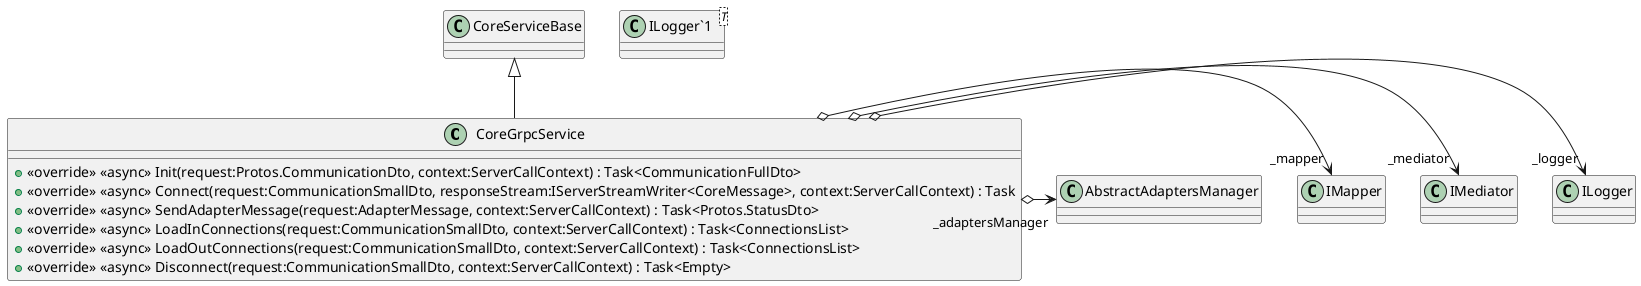@startuml
class CoreGrpcService {
    + <<override>> <<async>> Init(request:Protos.CommunicationDto, context:ServerCallContext) : Task<CommunicationFullDto>
    + <<override>> <<async>> Connect(request:CommunicationSmallDto, responseStream:IServerStreamWriter<CoreMessage>, context:ServerCallContext) : Task
    + <<override>> <<async>> SendAdapterMessage(request:AdapterMessage, context:ServerCallContext) : Task<Protos.StatusDto>
    + <<override>> <<async>> LoadInConnections(request:CommunicationSmallDto, context:ServerCallContext) : Task<ConnectionsList>
    + <<override>> <<async>> LoadOutConnections(request:CommunicationSmallDto, context:ServerCallContext) : Task<ConnectionsList>
    + <<override>> <<async>> Disconnect(request:CommunicationSmallDto, context:ServerCallContext) : Task<Empty>
}
class "ILogger`1"<T> {
}
CoreServiceBase <|-- CoreGrpcService
CoreGrpcService o-> "_logger" ILogger
CoreGrpcService o-> "_mediator" IMediator
CoreGrpcService o-> "_mapper" IMapper
CoreGrpcService o-> "_adaptersManager" AbstractAdaptersManager
@enduml
